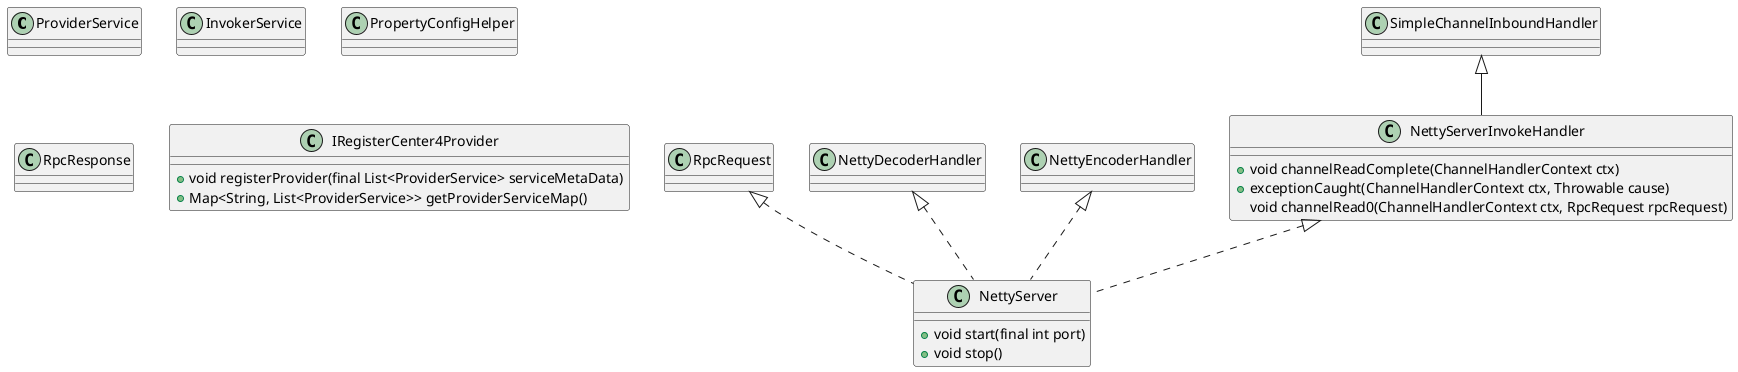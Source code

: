 @startuml

class ProviderService

class InvokerService

class PropertyConfigHelper

class RpcRequest

class RpcResponse

class NettyServer {
+ void start(final int port)
+ void stop()
}

class NettyDecoderHandler {
}

class NettyEncoderHandler {
}

class IRegisterCenter4Provider {
+ void registerProvider(final List<ProviderService> serviceMetaData)
+ Map<String, List<ProviderService>> getProviderServiceMap()
}

class NettyServerInvokeHandler {
+ void channelReadComplete(ChannelHandlerContext ctx)
+ exceptionCaught(ChannelHandlerContext ctx, Throwable cause)
void channelRead0(ChannelHandlerContext ctx, RpcRequest rpcRequest)
}

SimpleChannelInboundHandler <|-- NettyServerInvokeHandler

NettyServerInvokeHandler <|.. NettyServer
RpcRequest <|.. NettyServer
NettyDecoderHandler <|.. NettyServer
NettyEncoderHandler <|.. NettyServer


@enduml